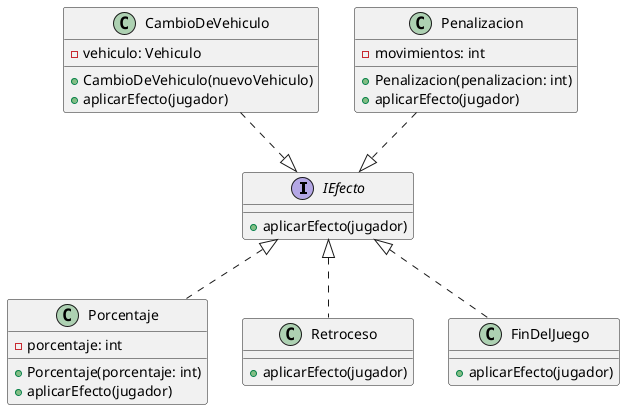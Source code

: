 @startuml
'https://plantuml.com/class-diagram

interface IEfecto {
    + aplicarEfecto(jugador)
}

class CambioDeVehiculo {
    - vehiculo: Vehiculo
    + CambioDeVehiculo(nuevoVehiculo)
    + aplicarEfecto(jugador)
}

class Penalizacion {
    - movimientos: int
    + Penalizacion(penalizacion: int)
    + aplicarEfecto(jugador)
}

class Porcentaje {
    - porcentaje: int
    + Porcentaje(porcentaje: int)
    + aplicarEfecto(jugador)
}

class Retroceso {
    + aplicarEfecto(jugador)
}

class FinDelJuego {
    + aplicarEfecto(jugador)
}

CambioDeVehiculo ..|> IEfecto 
Penalizacion ..|> IEfecto

IEfecto <|.. FinDelJuego
IEfecto <|.. Porcentaje
IEfecto <|.. Retroceso

@enduml